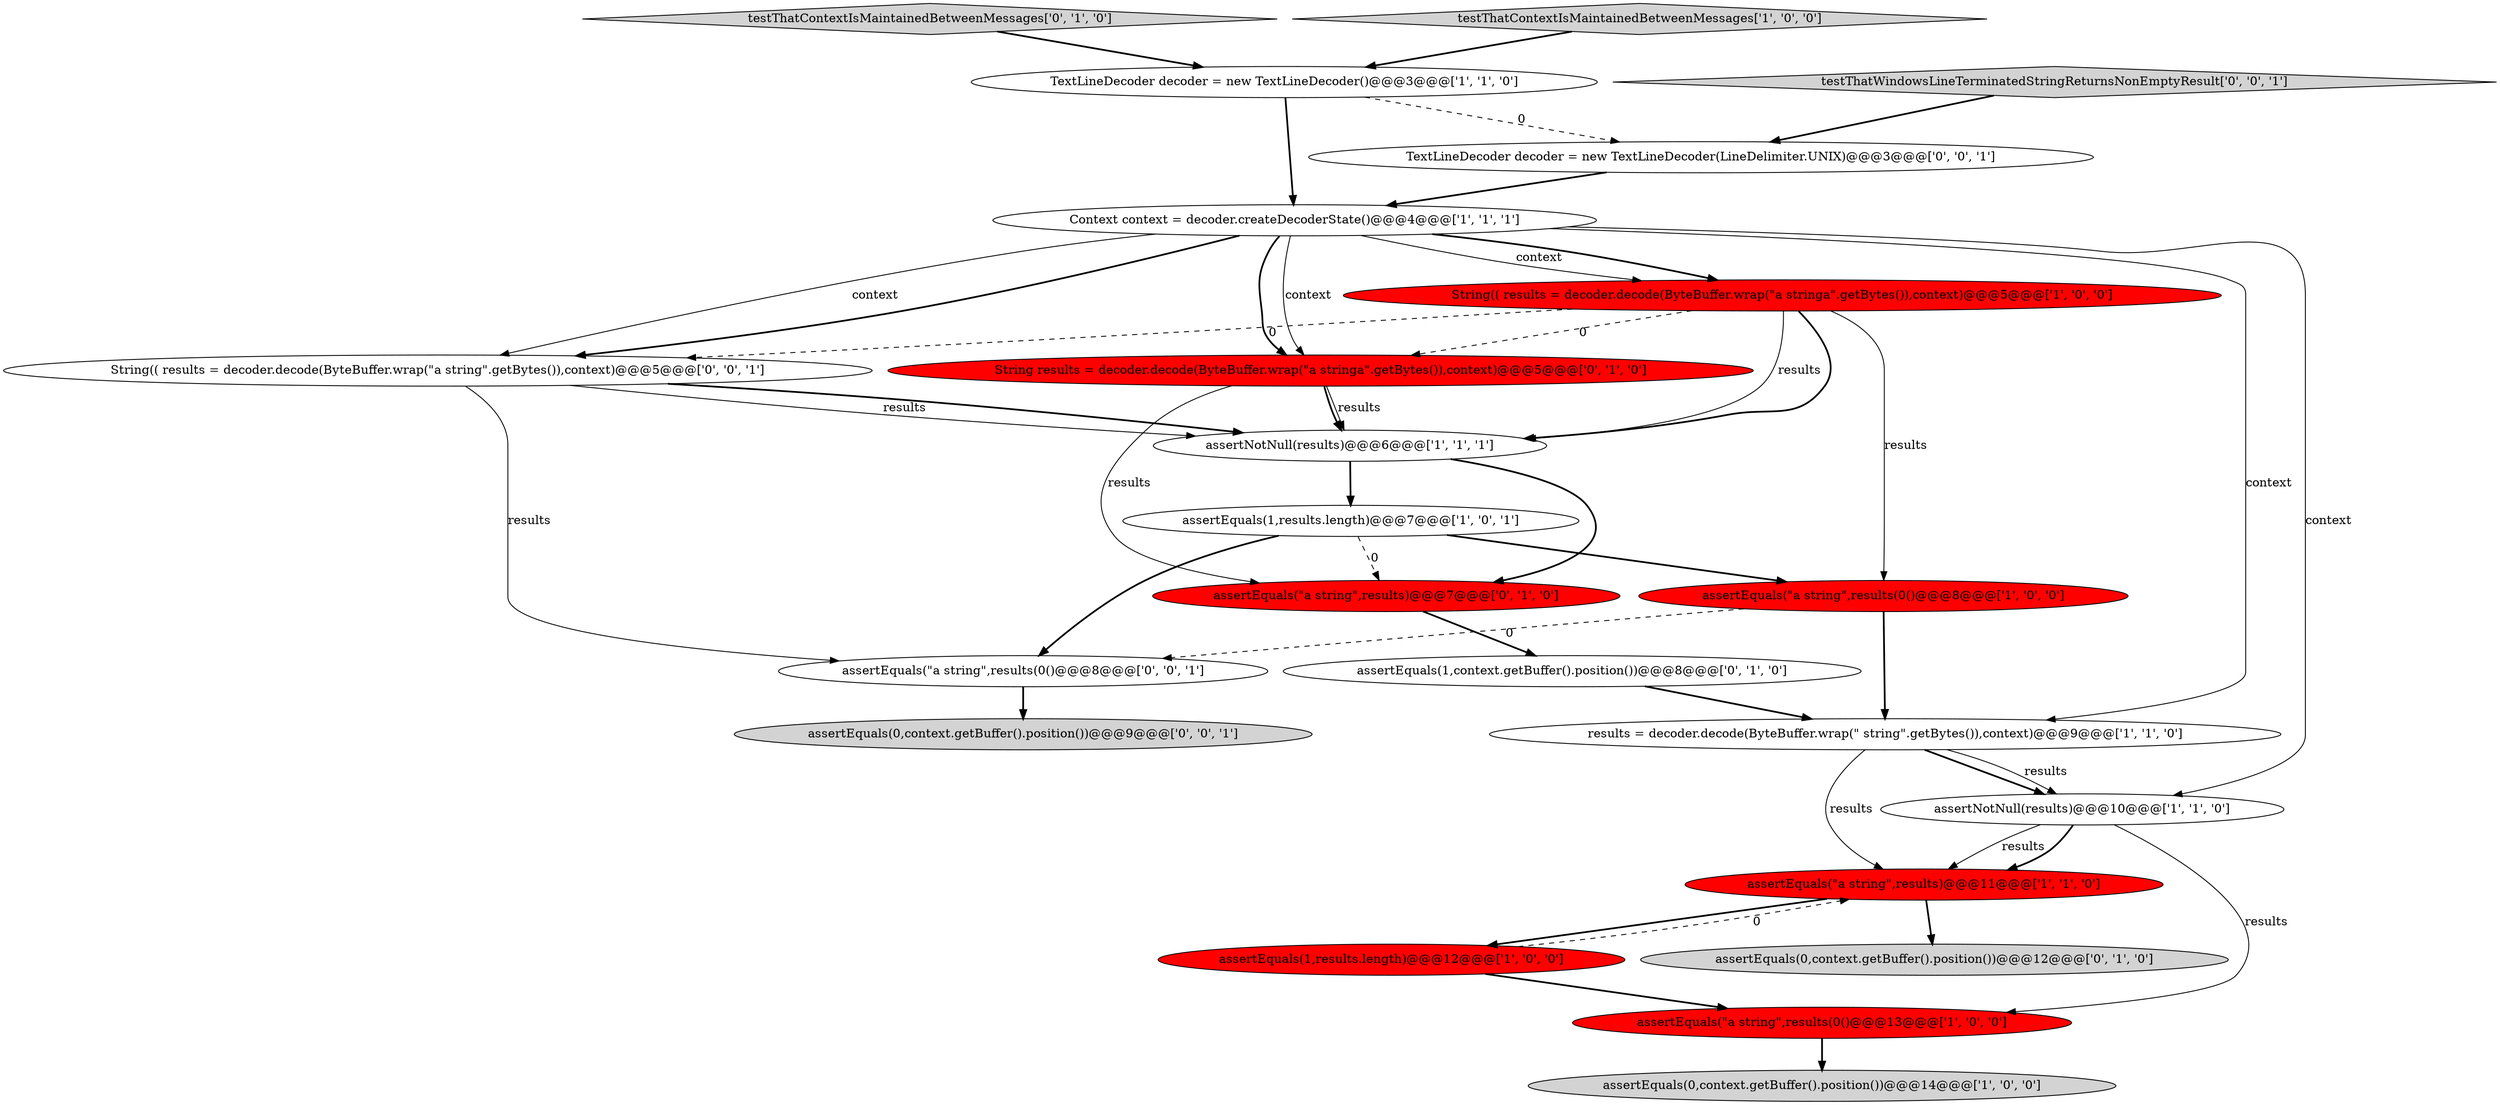 digraph {
15 [style = filled, label = "testThatContextIsMaintainedBetweenMessages['0', '1', '0']", fillcolor = lightgray, shape = diamond image = "AAA0AAABBB2BBB"];
10 [style = filled, label = "String(( results = decoder.decode(ByteBuffer.wrap(\"a stringa\".getBytes()),context)@@@5@@@['1', '0', '0']", fillcolor = red, shape = ellipse image = "AAA1AAABBB1BBB"];
13 [style = filled, label = "assertEquals(\"a string\",results)@@@7@@@['0', '1', '0']", fillcolor = red, shape = ellipse image = "AAA1AAABBB2BBB"];
20 [style = filled, label = "assertEquals(\"a string\",results(0()@@@8@@@['0', '0', '1']", fillcolor = white, shape = ellipse image = "AAA0AAABBB3BBB"];
2 [style = filled, label = "Context context = decoder.createDecoderState()@@@4@@@['1', '1', '1']", fillcolor = white, shape = ellipse image = "AAA0AAABBB1BBB"];
19 [style = filled, label = "assertEquals(0,context.getBuffer().position())@@@9@@@['0', '0', '1']", fillcolor = lightgray, shape = ellipse image = "AAA0AAABBB3BBB"];
7 [style = filled, label = "assertEquals(1,results.length)@@@7@@@['1', '0', '1']", fillcolor = white, shape = ellipse image = "AAA0AAABBB1BBB"];
8 [style = filled, label = "assertEquals(\"a string\",results)@@@11@@@['1', '1', '0']", fillcolor = red, shape = ellipse image = "AAA1AAABBB1BBB"];
1 [style = filled, label = "assertEquals(1,results.length)@@@12@@@['1', '0', '0']", fillcolor = red, shape = ellipse image = "AAA1AAABBB1BBB"];
0 [style = filled, label = "TextLineDecoder decoder = new TextLineDecoder()@@@3@@@['1', '1', '0']", fillcolor = white, shape = ellipse image = "AAA0AAABBB1BBB"];
16 [style = filled, label = "assertEquals(1,context.getBuffer().position())@@@8@@@['0', '1', '0']", fillcolor = white, shape = ellipse image = "AAA0AAABBB2BBB"];
3 [style = filled, label = "assertEquals(0,context.getBuffer().position())@@@14@@@['1', '0', '0']", fillcolor = lightgray, shape = ellipse image = "AAA0AAABBB1BBB"];
5 [style = filled, label = "testThatContextIsMaintainedBetweenMessages['1', '0', '0']", fillcolor = lightgray, shape = diamond image = "AAA0AAABBB1BBB"];
12 [style = filled, label = "results = decoder.decode(ByteBuffer.wrap(\" string\".getBytes()),context)@@@9@@@['1', '1', '0']", fillcolor = white, shape = ellipse image = "AAA0AAABBB1BBB"];
17 [style = filled, label = "String results = decoder.decode(ByteBuffer.wrap(\"a stringa\".getBytes()),context)@@@5@@@['0', '1', '0']", fillcolor = red, shape = ellipse image = "AAA1AAABBB2BBB"];
22 [style = filled, label = "String(( results = decoder.decode(ByteBuffer.wrap(\"a string\".getBytes()),context)@@@5@@@['0', '0', '1']", fillcolor = white, shape = ellipse image = "AAA0AAABBB3BBB"];
4 [style = filled, label = "assertNotNull(results)@@@10@@@['1', '1', '0']", fillcolor = white, shape = ellipse image = "AAA0AAABBB1BBB"];
21 [style = filled, label = "TextLineDecoder decoder = new TextLineDecoder(LineDelimiter.UNIX)@@@3@@@['0', '0', '1']", fillcolor = white, shape = ellipse image = "AAA0AAABBB3BBB"];
11 [style = filled, label = "assertEquals(\"a string\",results(0()@@@8@@@['1', '0', '0']", fillcolor = red, shape = ellipse image = "AAA1AAABBB1BBB"];
9 [style = filled, label = "assertEquals(\"a string\",results(0()@@@13@@@['1', '0', '0']", fillcolor = red, shape = ellipse image = "AAA1AAABBB1BBB"];
6 [style = filled, label = "assertNotNull(results)@@@6@@@['1', '1', '1']", fillcolor = white, shape = ellipse image = "AAA0AAABBB1BBB"];
18 [style = filled, label = "testThatWindowsLineTerminatedStringReturnsNonEmptyResult['0', '0', '1']", fillcolor = lightgray, shape = diamond image = "AAA0AAABBB3BBB"];
14 [style = filled, label = "assertEquals(0,context.getBuffer().position())@@@12@@@['0', '1', '0']", fillcolor = lightgray, shape = ellipse image = "AAA0AAABBB2BBB"];
2->17 [style = bold, label=""];
10->11 [style = solid, label="results"];
7->11 [style = bold, label=""];
11->20 [style = dashed, label="0"];
17->6 [style = bold, label=""];
10->6 [style = solid, label="results"];
0->2 [style = bold, label=""];
8->14 [style = bold, label=""];
11->12 [style = bold, label=""];
7->20 [style = bold, label=""];
10->22 [style = dashed, label="0"];
2->10 [style = bold, label=""];
17->13 [style = solid, label="results"];
10->6 [style = bold, label=""];
13->16 [style = bold, label=""];
1->9 [style = bold, label=""];
21->2 [style = bold, label=""];
8->1 [style = bold, label=""];
2->12 [style = solid, label="context"];
22->20 [style = solid, label="results"];
12->8 [style = solid, label="results"];
4->8 [style = solid, label="results"];
12->4 [style = bold, label=""];
5->0 [style = bold, label=""];
2->4 [style = solid, label="context"];
4->9 [style = solid, label="results"];
0->21 [style = dashed, label="0"];
17->6 [style = solid, label="results"];
2->22 [style = solid, label="context"];
2->17 [style = solid, label="context"];
15->0 [style = bold, label=""];
6->13 [style = bold, label=""];
10->17 [style = dashed, label="0"];
7->13 [style = dashed, label="0"];
9->3 [style = bold, label=""];
4->8 [style = bold, label=""];
1->8 [style = dashed, label="0"];
18->21 [style = bold, label=""];
6->7 [style = bold, label=""];
2->22 [style = bold, label=""];
20->19 [style = bold, label=""];
22->6 [style = solid, label="results"];
12->4 [style = solid, label="results"];
16->12 [style = bold, label=""];
2->10 [style = solid, label="context"];
22->6 [style = bold, label=""];
}
